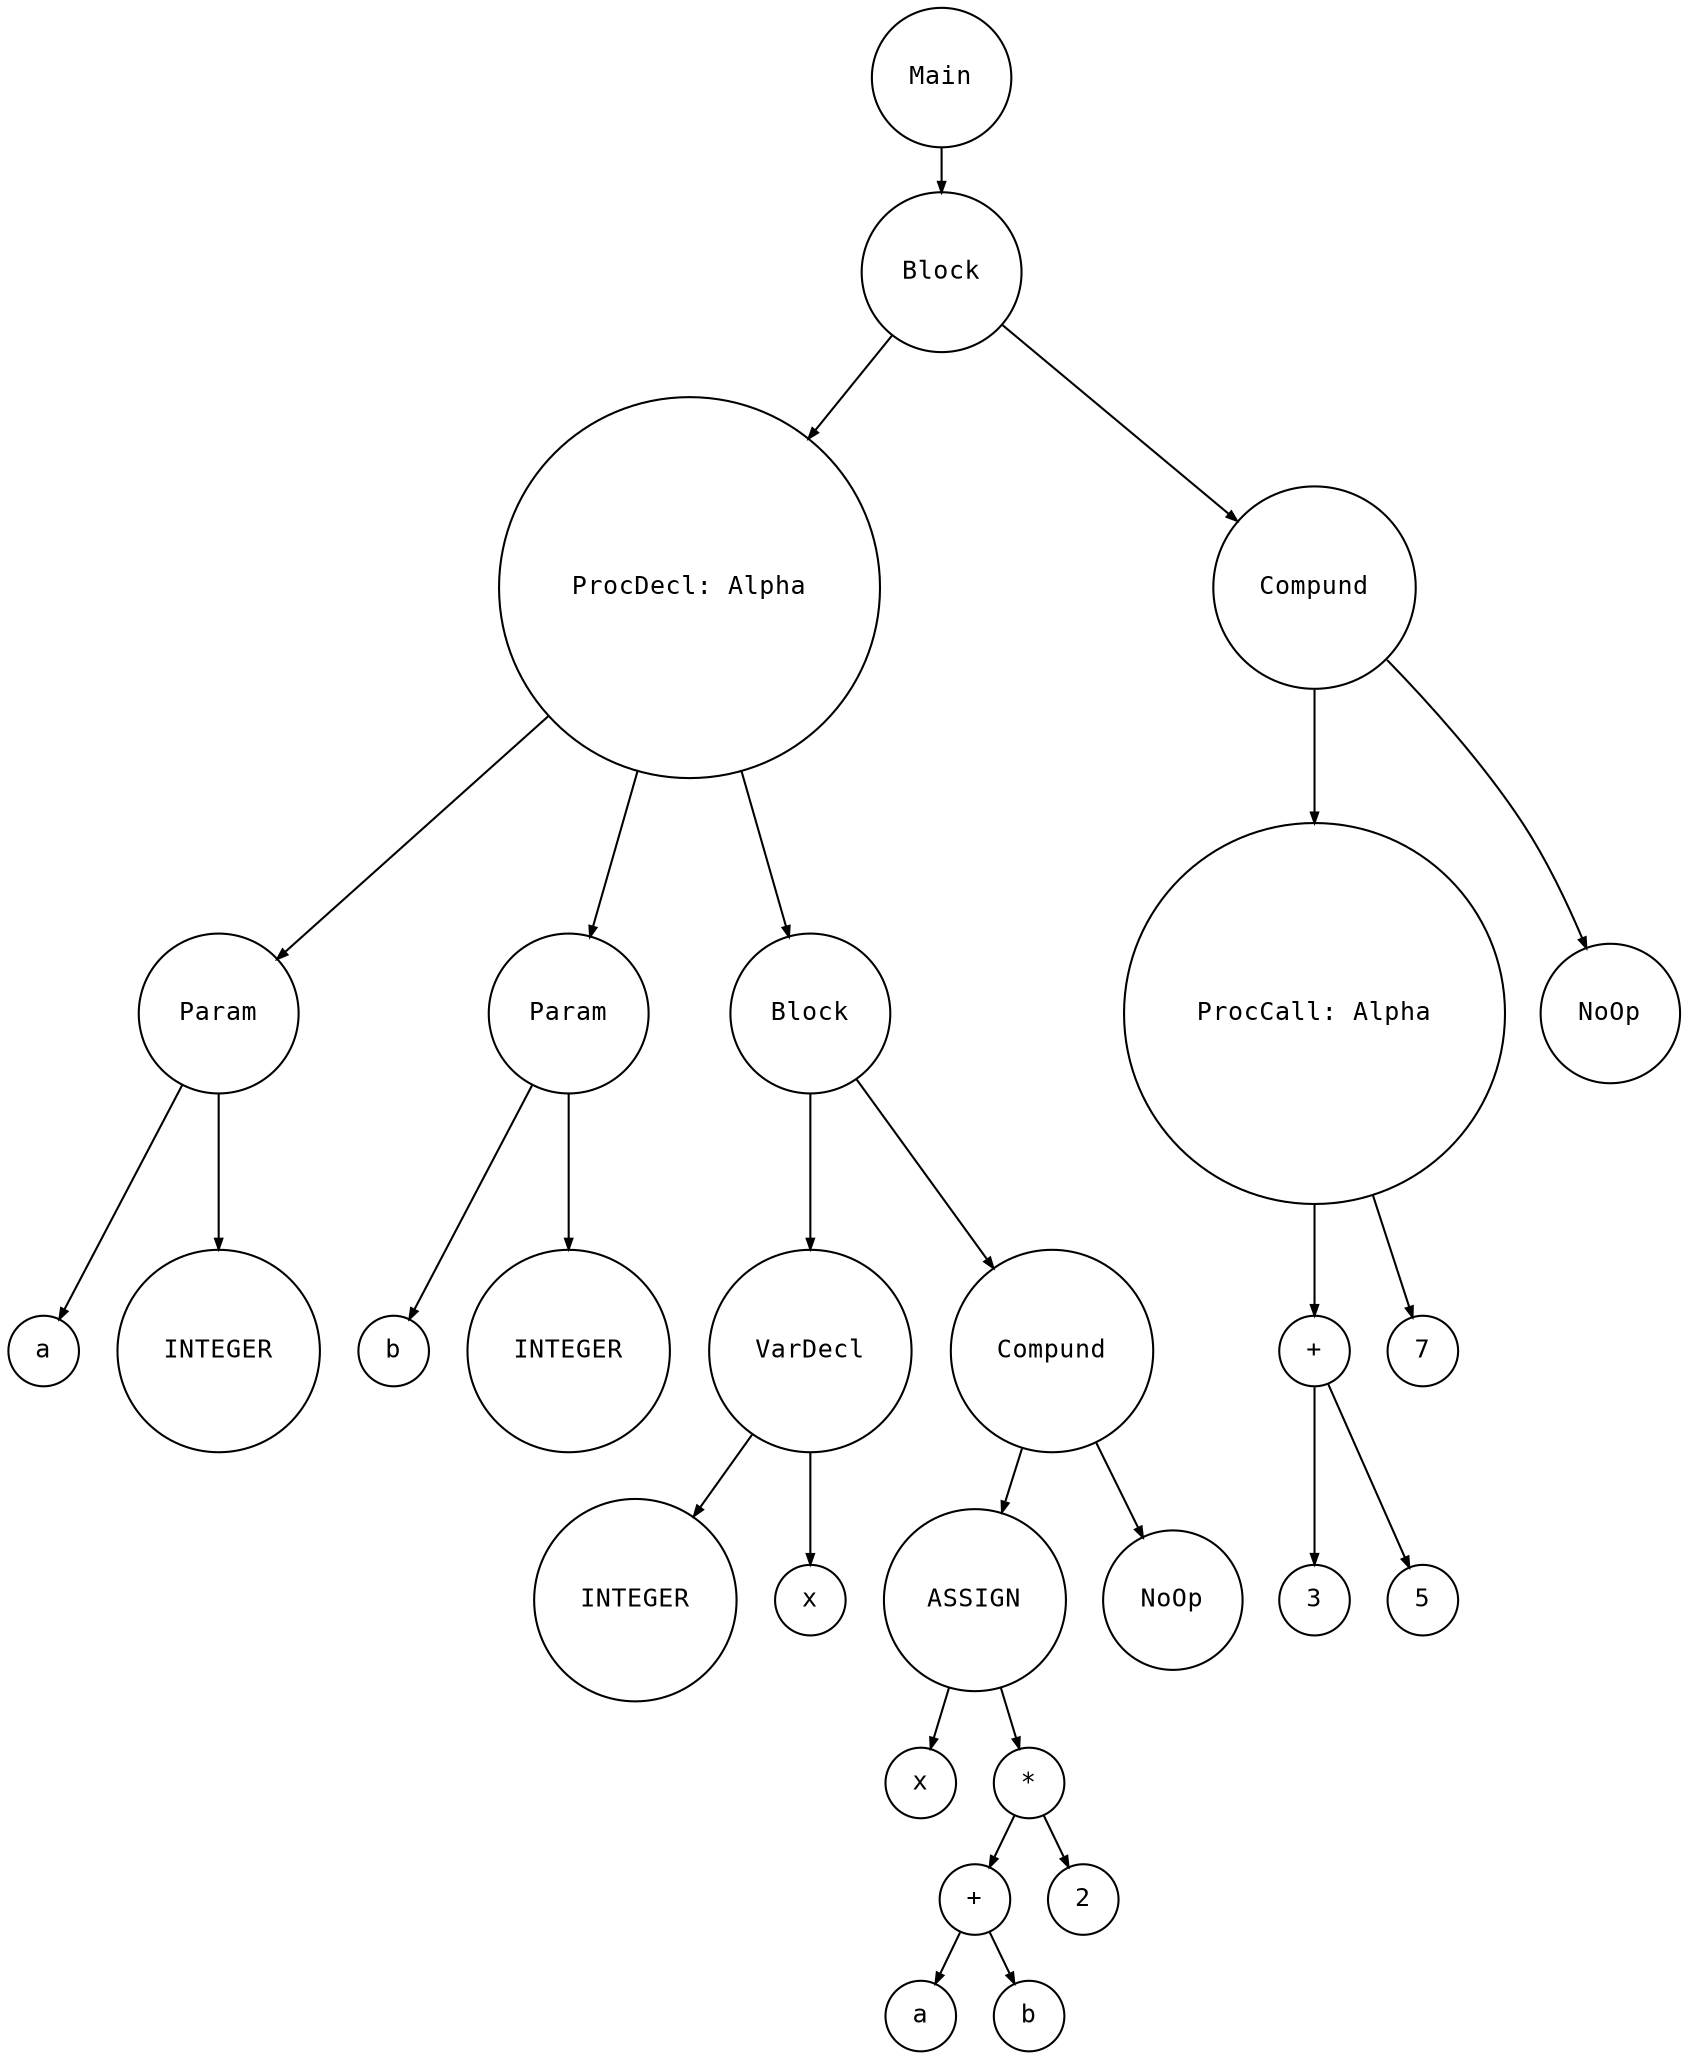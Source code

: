 digraph astgraph {
  node [shape=circle, fontsize=12, fontname="Courier", height=.1];
  ranksep=.3;
  edge [arrowsize=.5]
  node0 [label="Main"]
  node1 [label="Block"]
  node2 [label="ProcDecl: Alpha"]
  node3 [label="Param"]
  node4 [label="a"]
  node5 [label="INTEGER"]
  node3 -> node4
  node3 -> node5
  node2 -> node3
  node6 [label="Param"]
  node7 [label="b"]
  node8 [label="INTEGER"]
  node6 -> node7
  node6 -> node8
  node2 -> node6
  node9 [label="Block"]
  node10 [label="VarDecl"]
  node11 [label="INTEGER"]
  node12 [label="x"]
  node10 -> node11
  node10 -> node12
  node9 -> node10
  node13 [label="Compund"]
  node14 [label="ASSIGN"]
  node15 [label="x"]
  node16 [label="*"]
  node17 [label="+"]
  node18 [label="a"]
  node19 [label="b"]
  node17 -> node18
  node17 -> node19
  node20 [label="2"]
  node16 -> node17
  node16 -> node20
  node14 -> node15
  node14 -> node16
  node13 -> node14
  node21 [label="NoOp"]
  node13 -> node21
  node9 -> node13
  node2 -> node9
  node1 -> node2
  node22 [label="Compund"]
  node23 [label="ProcCall: Alpha"]
  node24 [label="+"]
  node25 [label="3"]
  node26 [label="5"]
  node24 -> node25
  node24 -> node26
  node23 -> node24
  node27 [label="7"]
  node23 -> node27
  node22 -> node23
  node28 [label="NoOp"]
  node22 -> node28
  node1 -> node22
  node0 -> node1
}